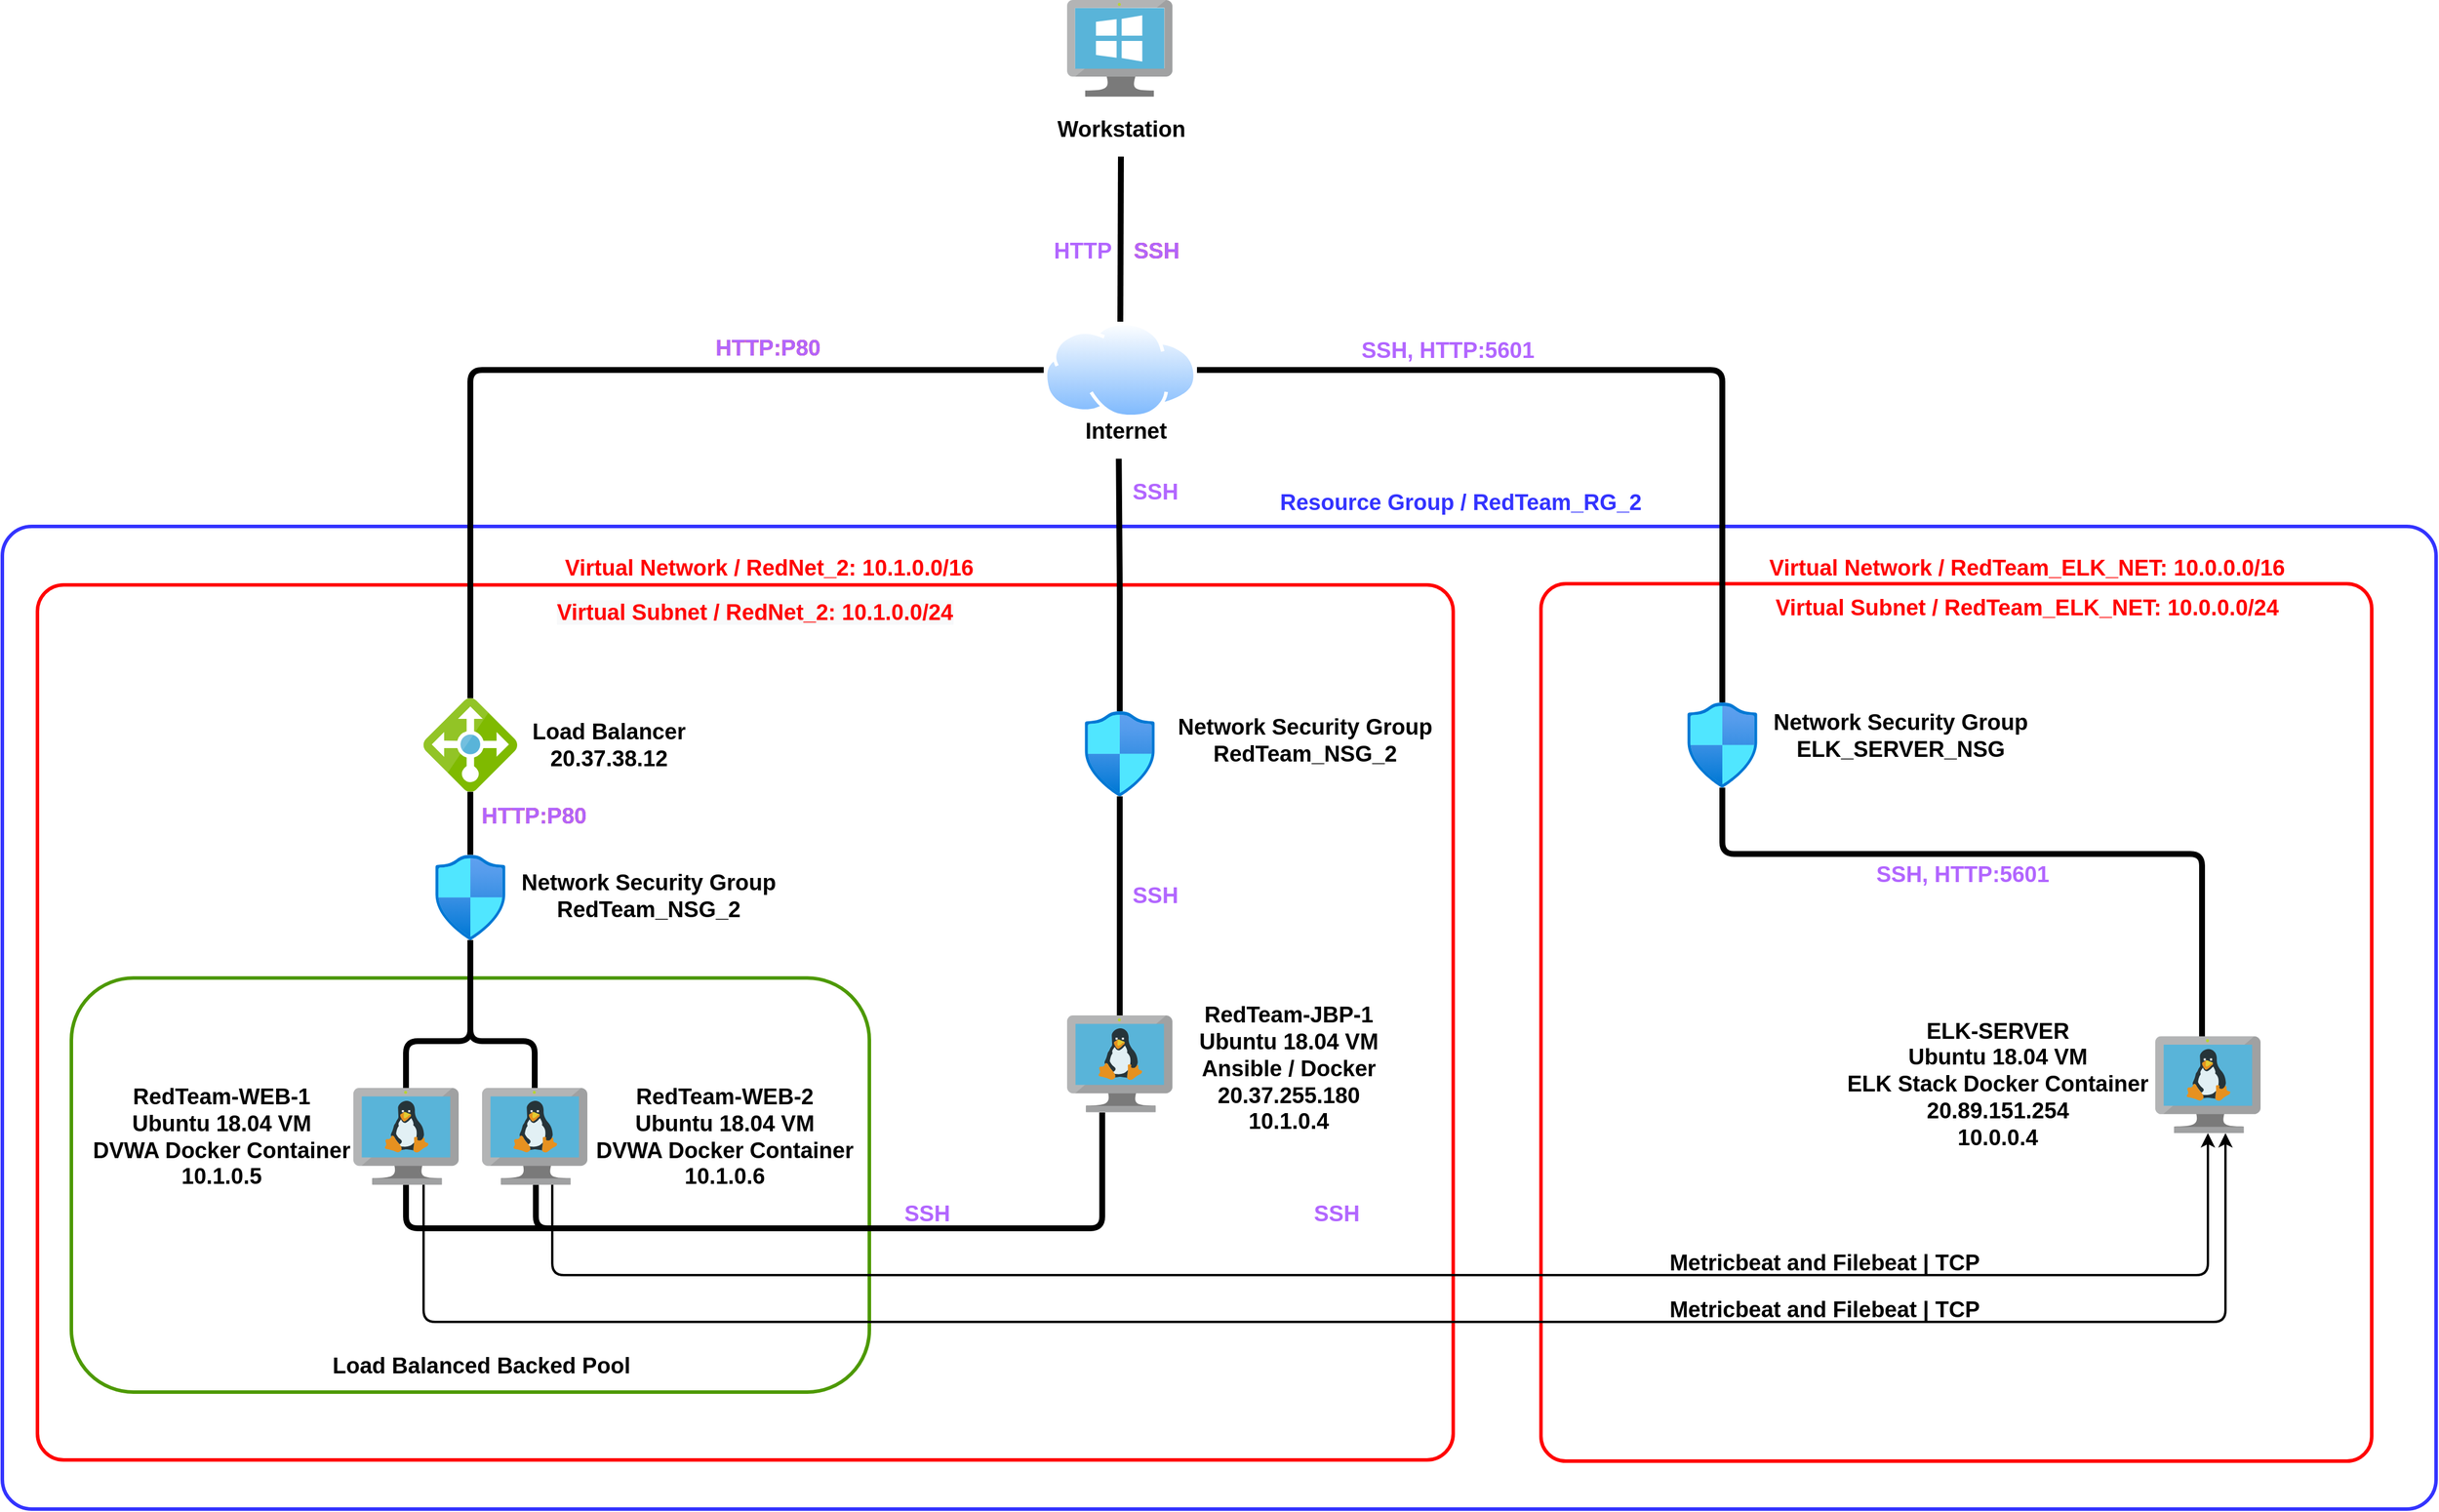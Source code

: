<mxfile version="15.0.3" type="device"><diagram id="CHLfpchzSSEVtTz9b2pC" name="Page-1"><mxGraphModel dx="1656" dy="880" grid="1" gridSize="10" guides="1" tooltips="1" connect="1" arrows="1" fold="1" page="1" pageScale="1" pageWidth="1920" pageHeight="1200" math="0" shadow="0"><root><mxCell id="0"/><mxCell id="1" parent="0"/><mxCell id="TSswlPAwjajgQocA5Edi-54" value="" style="rounded=1;whiteSpace=wrap;html=1;glass=0;sketch=0;fontFamily=Helvetica;fontSize=19;fontColor=#FF0000;strokeWidth=3;fillColor=none;arcSize=3;fontStyle=1;strokeColor=#FF0000;" parent="1" vertex="1"><mxGeometry x="1415" y="569" width="710" height="750" as="geometry"/></mxCell><mxCell id="TSswlPAwjajgQocA5Edi-1" value="" style="rounded=1;whiteSpace=wrap;html=1;fontFamily=Helvetica;fontSize=19;strokeWidth=3;fillColor=none;glass=0;sketch=0;arcSize=3;fontStyle=1;strokeColor=#3333FF;" parent="1" vertex="1"><mxGeometry x="100" y="520" width="2080" height="840" as="geometry"/></mxCell><mxCell id="TSswlPAwjajgQocA5Edi-2" value="" style="rounded=1;whiteSpace=wrap;html=1;glass=0;sketch=0;fontFamily=Helvetica;fontSize=19;fontColor=#FF0000;strokeWidth=3;fillColor=none;arcSize=3;fontStyle=1;strokeColor=#FF0000;" parent="1" vertex="1"><mxGeometry x="130" y="570" width="1210" height="748" as="geometry"/></mxCell><mxCell id="TSswlPAwjajgQocA5Edi-3" value="" style="rounded=1;whiteSpace=wrap;html=1;fontFamily=Helvetica;fontSize=19;strokeWidth=3;fillColor=none;strokeColor=#4D9900;fontStyle=1" parent="1" vertex="1"><mxGeometry x="159" y="906" width="682" height="354" as="geometry"/></mxCell><mxCell id="TSswlPAwjajgQocA5Edi-4" value="" style="aspect=fixed;html=1;points=[];align=center;image;fontSize=19;image=img/lib/mscae/VirtualMachineWindows.svg;fontStyle=1;fontFamily=Helvetica;" parent="1" vertex="1"><mxGeometry x="1010" y="70" width="90" height="82.8" as="geometry"/></mxCell><mxCell id="TSswlPAwjajgQocA5Edi-5" value="&lt;font style=&quot;font-size: 19px;&quot;&gt;&lt;span style=&quot;font-size: 19px;&quot;&gt;Workstation&lt;/span&gt;&lt;/font&gt;" style="text;html=1;align=center;verticalAlign=middle;resizable=0;points=[];autosize=1;strokeColor=none;fontFamily=Helvetica;fontStyle=1;fontSize=19;" parent="1" vertex="1"><mxGeometry x="996" y="166" width="120" height="30" as="geometry"/></mxCell><mxCell id="TSswlPAwjajgQocA5Edi-6" value="&lt;font style=&quot;font-size: 19px;&quot;&gt;&lt;span style=&quot;font-size: 19px;&quot;&gt;Internet&lt;/span&gt;&lt;/font&gt;" style="text;html=1;align=center;verticalAlign=middle;resizable=0;points=[];autosize=1;strokeColor=none;fontFamily=Helvetica;fontStyle=1;fontSize=19;" parent="1" vertex="1"><mxGeometry x="1014.5" y="424" width="90" height="30" as="geometry"/></mxCell><mxCell id="TSswlPAwjajgQocA5Edi-7" style="edgeStyle=orthogonalEdgeStyle;rounded=1;orthogonalLoop=1;jettySize=auto;html=1;fontFamily=Helvetica;fontSize=19;fontColor=#FF0000;endArrow=none;endFill=0;strokeWidth=5;fontStyle=1" parent="1" source="TSswlPAwjajgQocA5Edi-8" edge="1"><mxGeometry relative="1" as="geometry"><mxPoint x="1570" y="420" as="targetPoint"/><Array as="points"><mxPoint x="1570" y="386"/></Array></mxGeometry></mxCell><mxCell id="TSswlPAwjajgQocA5Edi-8" value="" style="aspect=fixed;perimeter=ellipsePerimeter;html=1;align=center;shadow=0;dashed=0;spacingTop=3;image;image=img/lib/active_directory/internet_cloud.svg;fontFamily=Helvetica;fontStyle=1;fontSize=19;" parent="1" vertex="1"><mxGeometry x="990" y="345" width="131" height="82.53" as="geometry"/></mxCell><mxCell id="TSswlPAwjajgQocA5Edi-9" value="" style="endArrow=none;html=1;fontFamily=Helvetica;strokeWidth=5;entryX=0.5;entryY=1.261;entryDx=0;entryDy=0;entryPerimeter=0;exitX=0.5;exitY=0;exitDx=0;exitDy=0;fontSize=19;fontStyle=1" parent="1" source="TSswlPAwjajgQocA5Edi-8" target="TSswlPAwjajgQocA5Edi-5" edge="1"><mxGeometry width="50" height="50" relative="1" as="geometry"><mxPoint x="875.5" y="557" as="sourcePoint"/><mxPoint x="925.5" y="507" as="targetPoint"/></mxGeometry></mxCell><mxCell id="TSswlPAwjajgQocA5Edi-10" value="&lt;span style=&quot;font-size: 19px;&quot;&gt;&lt;font color=&quot;#ff0000&quot; style=&quot;font-size: 19px;&quot;&gt;SSH&lt;/font&gt;&lt;br style=&quot;font-size: 19px;&quot;&gt;&lt;/span&gt;" style="text;html=1;align=center;verticalAlign=middle;resizable=0;points=[];autosize=1;strokeColor=none;fontSize=19;fontFamily=Helvetica;fontStyle=1" parent="1" vertex="1"><mxGeometry x="1060.5" y="270" width="50" height="30" as="geometry"/></mxCell><mxCell id="TSswlPAwjajgQocA5Edi-11" value="&lt;font style=&quot;font-size: 19px;&quot;&gt;HTTP&lt;/font&gt;" style="text;html=1;align=center;verticalAlign=middle;resizable=0;points=[];autosize=1;strokeColor=none;fontSize=19;fontFamily=Helvetica;fontColor=#B266FF;fontStyle=1" parent="1" vertex="1"><mxGeometry x="987.5" y="270" width="70" height="30" as="geometry"/></mxCell><mxCell id="TSswlPAwjajgQocA5Edi-12" style="edgeStyle=elbowEdgeStyle;rounded=1;orthogonalLoop=1;jettySize=auto;elbow=vertical;html=1;entryX=0.441;entryY=1.27;entryDx=0;entryDy=0;entryPerimeter=0;fontFamily=Helvetica;fontSize=19;fontColor=#FF0000;endArrow=none;endFill=0;strokeWidth=5;fontStyle=1" parent="1" source="TSswlPAwjajgQocA5Edi-13" target="TSswlPAwjajgQocA5Edi-6" edge="1"><mxGeometry relative="1" as="geometry"/></mxCell><mxCell id="TSswlPAwjajgQocA5Edi-13" value="" style="aspect=fixed;html=1;points=[];align=center;image;fontSize=19;image=img/lib/azure2/networking/Network_Security_Groups.svg;fontFamily=Helvetica;fontStyle=1" parent="1" vertex="1"><mxGeometry x="1025" y="678" width="60" height="72.75" as="geometry"/></mxCell><mxCell id="TSswlPAwjajgQocA5Edi-14" value="&lt;font style=&quot;font-size: 19px;&quot; color=&quot;#000000&quot;&gt;Network Security Group&lt;br style=&quot;font-size: 19px;&quot;&gt;RedTeam_NSG_2&lt;br style=&quot;font-size: 19px;&quot;&gt;&lt;br style=&quot;font-size: 19px;&quot;&gt;&lt;/font&gt;" style="text;html=1;align=center;verticalAlign=middle;resizable=0;points=[];autosize=1;strokeColor=none;fontSize=19;fontFamily=Helvetica;fontColor=#FF0000;fontStyle=1" parent="1" vertex="1"><mxGeometry x="1097.5" y="679.88" width="230" height="70" as="geometry"/></mxCell><mxCell id="TSswlPAwjajgQocA5Edi-15" style="edgeStyle=elbowEdgeStyle;rounded=1;orthogonalLoop=1;jettySize=auto;elbow=vertical;html=1;fontFamily=Helvetica;fontSize=19;fontColor=#FF0000;endArrow=none;endFill=0;strokeWidth=5;fontStyle=1" parent="1" source="TSswlPAwjajgQocA5Edi-17" target="TSswlPAwjajgQocA5Edi-13" edge="1"><mxGeometry relative="1" as="geometry"><mxPoint x="1055.0" y="758" as="targetPoint"/></mxGeometry></mxCell><mxCell id="TSswlPAwjajgQocA5Edi-17" value="" style="aspect=fixed;html=1;points=[];align=center;image;fontSize=19;image=img/lib/mscae/VM_Linux.svg;fontStyle=1;fontFamily=Helvetica;" parent="1" vertex="1"><mxGeometry x="1010" y="938" width="90" height="82.8" as="geometry"/></mxCell><mxCell id="TSswlPAwjajgQocA5Edi-18" value="&lt;font style=&quot;font-size: 19px;&quot; color=&quot;#000000&quot;&gt;RedTeam-JBP-1&lt;br style=&quot;font-size: 19px;&quot;&gt;Ubuntu 18.04 VM&lt;br style=&quot;font-size: 19px;&quot;&gt;Ansible / Docker&lt;br style=&quot;font-size: 19px;&quot;&gt;20.37.255.180&lt;br style=&quot;font-size: 19px;&quot;&gt;10.1.0.4&lt;br style=&quot;font-size: 19px;&quot;&gt;&lt;br style=&quot;font-size: 19px;&quot;&gt;&lt;/font&gt;" style="text;html=1;align=center;verticalAlign=middle;resizable=0;points=[];autosize=1;strokeColor=none;fontSize=19;fontFamily=Helvetica;fontColor=#FF0000;fontStyle=1" parent="1" vertex="1"><mxGeometry x="1114" y="925.2" width="170" height="140" as="geometry"/></mxCell><mxCell id="TSswlPAwjajgQocA5Edi-19" value="&lt;font style=&quot;font-size: 19px;&quot;&gt;SSH&lt;/font&gt;" style="text;html=1;align=center;verticalAlign=middle;resizable=0;points=[];autosize=1;strokeColor=none;fontSize=19;fontFamily=Helvetica;fontColor=#B266FF;fontStyle=1" parent="1" vertex="1"><mxGeometry x="1059.5" y="476" width="50" height="30" as="geometry"/></mxCell><mxCell id="TSswlPAwjajgQocA5Edi-20" value="&lt;font style=&quot;font-size: 19px;&quot;&gt;SSH&lt;/font&gt;" style="text;html=1;align=center;verticalAlign=middle;resizable=0;points=[];autosize=1;strokeColor=none;fontSize=19;fontFamily=Helvetica;fontColor=#B266FF;fontStyle=1" parent="1" vertex="1"><mxGeometry x="1059.5" y="821" width="50" height="30" as="geometry"/></mxCell><mxCell id="TSswlPAwjajgQocA5Edi-21" style="edgeStyle=orthogonalEdgeStyle;rounded=1;orthogonalLoop=1;jettySize=auto;elbow=vertical;html=1;fontFamily=Helvetica;fontSize=19;fontColor=#FF0000;endArrow=none;endFill=0;strokeWidth=5;entryX=0;entryY=0.5;entryDx=0;entryDy=0;fontStyle=1" parent="1" source="TSswlPAwjajgQocA5Edi-22" target="TSswlPAwjajgQocA5Edi-8" edge="1"><mxGeometry relative="1" as="geometry"><mxPoint x="980" y="390" as="targetPoint"/><Array as="points"><mxPoint x="500" y="386"/></Array></mxGeometry></mxCell><mxCell id="TSswlPAwjajgQocA5Edi-22" value="" style="aspect=fixed;html=1;points=[];align=center;image;fontSize=19;image=img/lib/mscae/Load_Balancer_feature.svg;fontFamily=Helvetica;fontStyle=1" parent="1" vertex="1"><mxGeometry x="460" y="666.88" width="80" height="80" as="geometry"/></mxCell><mxCell id="TSswlPAwjajgQocA5Edi-23" value="&lt;font style=&quot;font-size: 19px;&quot; color=&quot;#000000&quot;&gt;Load Balancer&lt;br style=&quot;font-size: 19px;&quot;&gt;20.37.38.12&lt;br style=&quot;font-size: 19px;&quot;&gt;&lt;/font&gt;" style="text;html=1;align=center;verticalAlign=middle;resizable=0;points=[];autosize=1;strokeColor=none;fontSize=19;fontFamily=Helvetica;fontColor=#FF0000;fontStyle=1" parent="1" vertex="1"><mxGeometry x="543" y="682.38" width="150" height="50" as="geometry"/></mxCell><mxCell id="TSswlPAwjajgQocA5Edi-24" style="edgeStyle=orthogonalEdgeStyle;rounded=1;orthogonalLoop=1;jettySize=auto;html=1;fontFamily=Helvetica;fontSize=19;fontColor=#FF0000;endArrow=none;endFill=0;strokeWidth=5;fontStyle=1" parent="1" source="TSswlPAwjajgQocA5Edi-25" target="TSswlPAwjajgQocA5Edi-22" edge="1"><mxGeometry relative="1" as="geometry"/></mxCell><mxCell id="TSswlPAwjajgQocA5Edi-25" value="" style="aspect=fixed;html=1;points=[];align=center;image;fontSize=19;image=img/lib/azure2/networking/Network_Security_Groups.svg;fontFamily=Helvetica;fontStyle=1" parent="1" vertex="1"><mxGeometry x="470" y="800.75" width="60" height="72.86" as="geometry"/></mxCell><mxCell id="TSswlPAwjajgQocA5Edi-26" value="&lt;font style=&quot;font-size: 19px;&quot; color=&quot;#000000&quot;&gt;Network Security Group&lt;br style=&quot;font-size: 19px;&quot;&gt;RedTeam_NSG_2&lt;br style=&quot;font-size: 19px;&quot;&gt;&lt;br style=&quot;font-size: 19px;&quot;&gt;&lt;/font&gt;" style="text;html=1;align=center;verticalAlign=middle;resizable=0;points=[];autosize=1;strokeColor=none;fontSize=19;fontFamily=Helvetica;fontColor=#FF0000;fontStyle=1" parent="1" vertex="1"><mxGeometry x="537" y="813.0" width="230" height="70" as="geometry"/></mxCell><mxCell id="TSswlPAwjajgQocA5Edi-27" style="edgeStyle=elbowEdgeStyle;rounded=1;orthogonalLoop=1;jettySize=auto;elbow=vertical;html=1;fontFamily=Helvetica;fontSize=19;fontColor=#FF0000;endArrow=none;endFill=0;strokeWidth=5;fontStyle=1" parent="1" source="TSswlPAwjajgQocA5Edi-29" target="TSswlPAwjajgQocA5Edi-25" edge="1"><mxGeometry relative="1" as="geometry"><mxPoint x="500" y="880" as="targetPoint"/><Array as="points"><mxPoint x="500" y="960"/></Array></mxGeometry></mxCell><mxCell id="TSswlPAwjajgQocA5Edi-28" style="edgeStyle=orthogonalEdgeStyle;rounded=1;orthogonalLoop=1;jettySize=auto;html=1;fontFamily=Helvetica;fontSize=19;fontColor=#FF0000;endArrow=none;endFill=0;strokeWidth=5;fontStyle=1" parent="1" source="TSswlPAwjajgQocA5Edi-29" edge="1"><mxGeometry relative="1" as="geometry"><mxPoint x="630" y="1120" as="targetPoint"/><Array as="points"><mxPoint x="445" y="1120"/></Array></mxGeometry></mxCell><mxCell id="TSswlPAwjajgQocA5Edi-29" value="" style="aspect=fixed;html=1;points=[];align=center;image;fontSize=19;image=img/lib/mscae/VM_Linux.svg;fontStyle=1;fontFamily=Helvetica;" parent="1" vertex="1"><mxGeometry x="400" y="1000" width="90" height="82.8" as="geometry"/></mxCell><mxCell id="TSswlPAwjajgQocA5Edi-30" style="edgeStyle=elbowEdgeStyle;rounded=1;orthogonalLoop=1;jettySize=auto;elbow=vertical;html=1;fontFamily=Helvetica;fontSize=19;fontColor=#FF0000;endArrow=none;endFill=0;strokeWidth=5;fontStyle=1" parent="1" source="TSswlPAwjajgQocA5Edi-32" edge="1"><mxGeometry relative="1" as="geometry"><mxPoint x="500" y="890" as="targetPoint"/><Array as="points"><mxPoint x="555" y="960"/><mxPoint x="520" y="950"/><mxPoint x="500" y="940"/></Array></mxGeometry></mxCell><mxCell id="TSswlPAwjajgQocA5Edi-31" style="edgeStyle=orthogonalEdgeStyle;rounded=1;orthogonalLoop=1;jettySize=auto;elbow=vertical;html=1;fontFamily=Helvetica;fontSize=19;fontColor=#FF0000;endArrow=none;endFill=0;strokeWidth=5;fontStyle=1" parent="1" source="TSswlPAwjajgQocA5Edi-32" edge="1"><mxGeometry relative="1" as="geometry"><mxPoint x="1040" y="1021" as="targetPoint"/><mxPoint x="556.36" y="1086.36" as="sourcePoint"/><Array as="points"><mxPoint x="556" y="1120"/><mxPoint x="1040" y="1120"/></Array></mxGeometry></mxCell><mxCell id="TSswlPAwjajgQocA5Edi-32" value="" style="aspect=fixed;html=1;points=[];align=center;image;fontSize=19;image=img/lib/mscae/VM_Linux.svg;fontStyle=1;fontFamily=Helvetica;" parent="1" vertex="1"><mxGeometry x="510" y="1000" width="90" height="82.8" as="geometry"/></mxCell><mxCell id="TSswlPAwjajgQocA5Edi-33" value="&lt;font style=&quot;font-size: 19px;&quot; color=&quot;#000000&quot;&gt;RedTeam-WEB-1&lt;br style=&quot;font-size: 19px;&quot;&gt;Ubuntu 18.04 VM&lt;br style=&quot;font-size: 19px;&quot;&gt;DVWA Docker Container&lt;br style=&quot;font-size: 19px;&quot;&gt;10.1.0.5&lt;br style=&quot;font-size: 19px;&quot;&gt;&lt;/font&gt;" style="text;html=1;align=center;verticalAlign=middle;resizable=0;points=[];autosize=1;strokeColor=none;fontSize=19;fontFamily=Helvetica;fontColor=#FF0000;fontStyle=1" parent="1" vertex="1"><mxGeometry x="167" y="991.9" width="240" height="100" as="geometry"/></mxCell><mxCell id="TSswlPAwjajgQocA5Edi-34" value="&lt;font style=&quot;font-size: 19px;&quot; color=&quot;#000000&quot;&gt;RedTeam-WEB-2&lt;br style=&quot;font-size: 19px;&quot;&gt;Ubuntu 18.04 VM&lt;br style=&quot;font-size: 19px;&quot;&gt;DVWA Docker Container&lt;br style=&quot;font-size: 19px;&quot;&gt;10.1.0.6&lt;br style=&quot;font-size: 19px;&quot;&gt;&lt;/font&gt;" style="text;html=1;align=center;verticalAlign=middle;resizable=0;points=[];autosize=1;strokeColor=none;fontSize=19;fontFamily=Helvetica;fontColor=#FF0000;fontStyle=1" parent="1" vertex="1"><mxGeometry x="597" y="991.9" width="240" height="100" as="geometry"/></mxCell><mxCell id="TSswlPAwjajgQocA5Edi-35" value="&lt;font style=&quot;font-size: 19px;&quot; color=&quot;#000000&quot;&gt;Load Balanced Backed Pool&lt;br style=&quot;font-size: 19px;&quot;&gt;&lt;/font&gt;" style="text;html=1;align=center;verticalAlign=middle;resizable=0;points=[];autosize=1;strokeColor=none;fontSize=19;fontFamily=Helvetica;fontColor=#FF0000;fontStyle=1" parent="1" vertex="1"><mxGeometry x="374" y="1223" width="270" height="30" as="geometry"/></mxCell><mxCell id="TSswlPAwjajgQocA5Edi-36" value="&lt;font style=&quot;font-size: 19px;&quot;&gt;HTTP:P80&lt;/font&gt;" style="text;html=1;align=center;verticalAlign=middle;resizable=0;points=[];autosize=1;strokeColor=none;fontSize=19;fontFamily=Helvetica;fontColor=#FF0000;fontStyle=1" parent="1" vertex="1"><mxGeometry x="699" y="353" width="110" height="30" as="geometry"/></mxCell><mxCell id="TSswlPAwjajgQocA5Edi-37" value="&lt;font style=&quot;font-size: 19px;&quot;&gt;HTTP:P80&lt;/font&gt;" style="text;html=1;align=center;verticalAlign=middle;resizable=0;points=[];autosize=1;strokeColor=none;fontSize=19;fontFamily=Helvetica;fontColor=#FF0000;fontStyle=1" parent="1" vertex="1"><mxGeometry x="499" y="753" width="110" height="30" as="geometry"/></mxCell><mxCell id="TSswlPAwjajgQocA5Edi-38" value="&lt;font style=&quot;font-size: 19px;&quot;&gt;SSH&lt;/font&gt;" style="text;html=1;align=center;verticalAlign=middle;resizable=0;points=[];autosize=1;strokeColor=none;fontSize=19;fontFamily=Helvetica;fontColor=#B266FF;fontStyle=1" parent="1" vertex="1"><mxGeometry x="865" y="1093" width="50" height="30" as="geometry"/></mxCell><mxCell id="TSswlPAwjajgQocA5Edi-39" style="edgeStyle=orthogonalEdgeStyle;rounded=1;orthogonalLoop=1;jettySize=auto;html=1;fontFamily=Helvetica;fontSize=19;fontColor=#FF0000;endArrow=none;endFill=0;strokeWidth=5;fontStyle=1" parent="1" source="TSswlPAwjajgQocA5Edi-41" edge="1"><mxGeometry relative="1" as="geometry"><mxPoint x="1570" y="420" as="targetPoint"/></mxGeometry></mxCell><mxCell id="TSswlPAwjajgQocA5Edi-40" style="edgeStyle=orthogonalEdgeStyle;rounded=1;orthogonalLoop=1;jettySize=auto;html=1;entryX=0.444;entryY=0.024;entryDx=0;entryDy=0;entryPerimeter=0;fontFamily=Helvetica;fontSize=19;fontColor=#FF0000;endArrow=none;endFill=0;strokeWidth=5;fontStyle=1" parent="1" source="TSswlPAwjajgQocA5Edi-41" target="TSswlPAwjajgQocA5Edi-45" edge="1"><mxGeometry relative="1" as="geometry"><Array as="points"><mxPoint x="1570" y="800"/><mxPoint x="1980" y="800"/></Array></mxGeometry></mxCell><mxCell id="TSswlPAwjajgQocA5Edi-41" value="" style="aspect=fixed;html=1;points=[];align=center;image;fontSize=19;image=img/lib/azure2/networking/Network_Security_Groups.svg;fontFamily=Helvetica;fontStyle=1" parent="1" vertex="1"><mxGeometry x="1540" y="670.5" width="60" height="72.75" as="geometry"/></mxCell><mxCell id="TSswlPAwjajgQocA5Edi-42" value="&lt;font style=&quot;font-size: 19px;&quot; color=&quot;#000000&quot;&gt;Network Security Group&lt;br style=&quot;font-size: 19px;&quot;&gt;ELK_SERVER_NSG&lt;br style=&quot;font-size: 19px;&quot;&gt;&lt;br style=&quot;font-size: 19px;&quot;&gt;&lt;/font&gt;" style="text;html=1;align=center;verticalAlign=middle;resizable=0;points=[];autosize=1;strokeColor=none;fontSize=19;fontFamily=Helvetica;fontColor=#FF0000;fontStyle=1" parent="1" vertex="1"><mxGeometry x="1607" y="675.76" width="230" height="70" as="geometry"/></mxCell><mxCell id="TSswlPAwjajgQocA5Edi-43" style="edgeStyle=orthogonalEdgeStyle;rounded=1;orthogonalLoop=1;jettySize=auto;html=1;fontFamily=Helvetica;fontSize=19;fontColor=#FF0000;endArrow=none;endFill=0;strokeWidth=2;startArrow=classic;startFill=1;fontStyle=1" parent="1" source="TSswlPAwjajgQocA5Edi-45" target="TSswlPAwjajgQocA5Edi-32" edge="1"><mxGeometry relative="1" as="geometry"><mxPoint x="1550" y="1021" as="sourcePoint"/><mxPoint x="600" y="1120" as="targetPoint"/><Array as="points"><mxPoint x="1985" y="1160"/><mxPoint x="570" y="1160"/></Array></mxGeometry></mxCell><mxCell id="TSswlPAwjajgQocA5Edi-44" style="edgeStyle=orthogonalEdgeStyle;rounded=1;orthogonalLoop=1;jettySize=auto;html=1;fontFamily=Helvetica;fontSize=19;fontColor=#FF0000;endArrow=none;endFill=0;strokeWidth=2;startArrow=classic;startFill=1;fontStyle=1" parent="1" source="TSswlPAwjajgQocA5Edi-45" target="TSswlPAwjajgQocA5Edi-29" edge="1"><mxGeometry relative="1" as="geometry"><mxPoint x="730" y="1500" as="targetPoint"/><Array as="points"><mxPoint x="2000" y="1200"/><mxPoint x="460" y="1200"/></Array></mxGeometry></mxCell><mxCell id="TSswlPAwjajgQocA5Edi-45" value="" style="aspect=fixed;html=1;points=[];align=center;image;fontSize=19;image=img/lib/mscae/VM_Linux.svg;fontStyle=1;fontFamily=Helvetica;" parent="1" vertex="1"><mxGeometry x="1940" y="955.8" width="90" height="82.8" as="geometry"/></mxCell><mxCell id="TSswlPAwjajgQocA5Edi-46" value="&lt;font color=&quot;#000000&quot; style=&quot;font-size: 19px;&quot;&gt;&lt;span style=&quot;font-size: 19px;&quot;&gt;ELK-SERVER&lt;/span&gt;&lt;br style=&quot;font-size: 19px;&quot;&gt;&lt;span style=&quot;font-size: 19px;&quot;&gt;Ubuntu 18.04 VM&lt;/span&gt;&lt;br style=&quot;font-size: 19px;&quot;&gt;&lt;span style=&quot;font-size: 19px;&quot;&gt;ELK Stack Docker Container&lt;/span&gt;&lt;br style=&quot;font-size: 19px;&quot;&gt;&lt;span style=&quot;font-size: 19px;&quot;&gt;20.89.151.254&lt;/span&gt;&lt;br style=&quot;font-size: 19px;&quot;&gt;&lt;span style=&quot;font-size: 19px;&quot;&gt;10.0.0.4&lt;/span&gt;&lt;br style=&quot;font-size: 19px;&quot;&gt;&lt;/font&gt;" style="text;html=1;align=center;verticalAlign=middle;resizable=0;points=[];autosize=1;strokeColor=none;fontSize=19;fontFamily=Helvetica;fontColor=#FF0000;fontStyle=1" parent="1" vertex="1"><mxGeometry x="1670" y="937.2" width="270" height="120" as="geometry"/></mxCell><mxCell id="TSswlPAwjajgQocA5Edi-47" value="&lt;font style=&quot;font-size: 19px;&quot;&gt;SSH&lt;/font&gt;" style="text;html=1;align=center;verticalAlign=middle;resizable=0;points=[];autosize=1;strokeColor=none;fontSize=19;fontFamily=Helvetica;fontColor=#B266FF;fontStyle=1" parent="1" vertex="1"><mxGeometry x="1215" y="1093" width="50" height="30" as="geometry"/></mxCell><mxCell id="TSswlPAwjajgQocA5Edi-48" value="&lt;font style=&quot;font-size: 19px;&quot;&gt;SSH, HTTP:5601&lt;/font&gt;" style="text;html=1;align=center;verticalAlign=middle;resizable=0;points=[];autosize=1;strokeColor=none;fontSize=19;fontFamily=Helvetica;fontColor=#B266FF;fontStyle=1" parent="1" vertex="1"><mxGeometry x="1255" y="355" width="160" height="30" as="geometry"/></mxCell><mxCell id="TSswlPAwjajgQocA5Edi-49" value="&lt;font style=&quot;font-size: 19px;&quot;&gt;SSH, HTTP:5601&lt;/font&gt;" style="text;html=1;align=center;verticalAlign=middle;resizable=0;points=[];autosize=1;strokeColor=none;fontSize=19;fontFamily=Helvetica;fontColor=#B266FF;fontStyle=1" parent="1" vertex="1"><mxGeometry x="1695" y="803" width="160" height="30" as="geometry"/></mxCell><mxCell id="TSswlPAwjajgQocA5Edi-50" value="&lt;font style=&quot;font-size: 19px;&quot; color=&quot;#000000&quot;&gt;Metricbeat and Filebeat | TCP&lt;br style=&quot;font-size: 19px;&quot;&gt;&lt;/font&gt;" style="text;html=1;align=center;verticalAlign=middle;resizable=0;points=[];autosize=1;strokeColor=none;fontSize=19;fontFamily=Helvetica;fontColor=#FF0000;fontStyle=1" parent="1" vertex="1"><mxGeometry x="1517" y="1135" width="280" height="30" as="geometry"/></mxCell><mxCell id="TSswlPAwjajgQocA5Edi-51" value="&lt;font style=&quot;font-size: 19px;&quot; color=&quot;#000000&quot;&gt;Metricbeat and Filebeat | TCP&lt;br style=&quot;font-size: 19px;&quot;&gt;&lt;/font&gt;" style="text;html=1;align=center;verticalAlign=middle;resizable=0;points=[];autosize=1;strokeColor=none;fontSize=19;fontFamily=Helvetica;fontColor=#FF0000;fontStyle=1" parent="1" vertex="1"><mxGeometry x="1517" y="1175" width="280" height="30" as="geometry"/></mxCell><mxCell id="TSswlPAwjajgQocA5Edi-52" value="&lt;span style=&quot;font-size: 19px;&quot;&gt;&lt;font style=&quot;font-size: 19px;&quot;&gt;Virtual Network / RedNet_2: 10.1.0.0/16&lt;/font&gt;&lt;/span&gt;" style="text;html=1;align=center;verticalAlign=middle;resizable=0;points=[];autosize=1;strokeColor=none;fontSize=19;fontFamily=Helvetica;fontStyle=1;fontColor=#FF0000;" parent="1" vertex="1"><mxGeometry x="574.5" y="541" width="360" height="30" as="geometry"/></mxCell><mxCell id="TSswlPAwjajgQocA5Edi-53" value="&lt;span style=&quot;font-size: 19px; font-style: normal; letter-spacing: normal; text-align: center; text-indent: 0px; text-transform: none; word-spacing: 0px; background-color: rgb(248, 249, 250); display: inline; float: none;&quot;&gt;&lt;font style=&quot;font-size: 19px;&quot;&gt;Virtual Subnet / RedNet_2: 10.1.0.0/24&lt;br style=&quot;font-size: 19px;&quot;&gt;&lt;/font&gt;&lt;br style=&quot;font-size: 19px;&quot;&gt;&lt;/span&gt;" style="text;whiteSpace=wrap;html=1;fontSize=19;fontFamily=Helvetica;fontStyle=1;fontColor=#FF0000;" parent="1" vertex="1"><mxGeometry x="572" y="576" width="388" height="16" as="geometry"/></mxCell><mxCell id="TSswlPAwjajgQocA5Edi-55" value="&lt;span style=&quot;font-size: 19px;&quot;&gt;&lt;font style=&quot;font-size: 19px;&quot;&gt;Virtual Network / RedTeam_ELK_NET: 10.0.0.0/16&lt;/font&gt;&lt;/span&gt;" style="text;html=1;align=center;verticalAlign=middle;resizable=0;points=[];autosize=1;strokeColor=none;fontSize=19;fontFamily=Helvetica;fontStyle=1;fontColor=#FF0000;" parent="1" vertex="1"><mxGeometry x="1600" y="540.5" width="460" height="30" as="geometry"/></mxCell><mxCell id="TSswlPAwjajgQocA5Edi-56" value="&lt;span style=&quot;font-size: 19px;&quot;&gt;&lt;font style=&quot;font-size: 19px;&quot;&gt;Virtual Subnet / RedTeam_ELK_NET: 10.0.0.0/24&lt;/font&gt;&lt;/span&gt;" style="text;html=1;align=center;verticalAlign=middle;resizable=0;points=[];autosize=1;strokeColor=none;fontSize=19;fontFamily=Helvetica;fontStyle=1;fontColor=#FF0000;" parent="1" vertex="1"><mxGeometry x="1605" y="575" width="450" height="30" as="geometry"/></mxCell><mxCell id="TSswlPAwjajgQocA5Edi-57" value="&lt;h2 class=&quot;fxs-blade-title-titleText msportalfx-tooltip-overflow&quot; id=&quot;f24cd6ff-fe97-4942-8bbc-8e65db81f140&quot; style=&quot;margin: 0px 16px 0px 0px; overflow: hidden; text-overflow: ellipsis; line-height: 28px; background-color: rgb(255, 255, 255); outline: none; font-size: 19px;&quot;&gt;&lt;font style=&quot;font-size: 19px;&quot;&gt;&lt;font style=&quot;font-size: 19px;&quot;&gt;Resource Group /&amp;nbsp;&lt;/font&gt;RedTeam_RG_2&lt;/font&gt;&lt;/h2&gt;" style="text;html=1;align=center;verticalAlign=middle;resizable=0;points=[];autosize=1;strokeColor=none;fontSize=19;fontFamily=Helvetica;fontStyle=1;fontColor=#3333FF;" parent="1" vertex="1"><mxGeometry x="1184" y="484" width="340" height="30" as="geometry"/></mxCell><mxCell id="TSswlPAwjajgQocA5Edi-58" value="&lt;font style=&quot;font-size: 19px;&quot;&gt;HTTP:P80&lt;/font&gt;" style="text;html=1;align=center;verticalAlign=middle;resizable=0;points=[];autosize=1;strokeColor=none;fontSize=19;fontFamily=Helvetica;fontColor=#B266FF;fontStyle=1" parent="1" vertex="1"><mxGeometry x="499" y="753" width="110" height="30" as="geometry"/></mxCell><mxCell id="TSswlPAwjajgQocA5Edi-59" value="&lt;font style=&quot;font-size: 19px;&quot;&gt;HTTP:P80&lt;/font&gt;" style="text;html=1;align=center;verticalAlign=middle;resizable=0;points=[];autosize=1;strokeColor=none;fontSize=19;fontFamily=Helvetica;fontColor=#B266FF;fontStyle=1" parent="1" vertex="1"><mxGeometry x="699" y="353" width="110" height="30" as="geometry"/></mxCell><mxCell id="TSswlPAwjajgQocA5Edi-60" value="&lt;span style=&quot;font-size: 19px;&quot;&gt;&lt;font style=&quot;font-size: 19px;&quot;&gt;SSH&lt;/font&gt;&lt;br style=&quot;font-size: 19px;&quot;&gt;&lt;/span&gt;" style="text;html=1;align=center;verticalAlign=middle;resizable=0;points=[];autosize=1;strokeColor=none;fontSize=19;fontFamily=Helvetica;fontColor=#B266FF;fontStyle=1" parent="1" vertex="1"><mxGeometry x="1060.5" y="270" width="50" height="30" as="geometry"/></mxCell></root></mxGraphModel></diagram></mxfile>